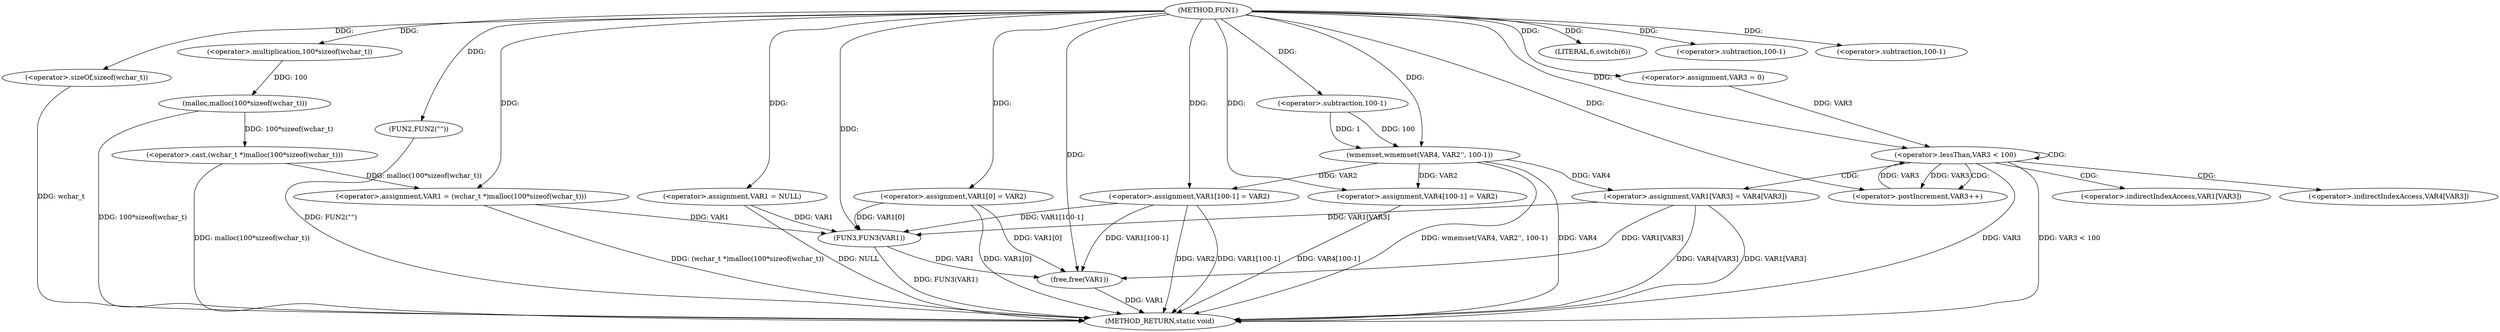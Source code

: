 digraph FUN1 {  
"1000100" [label = "(METHOD,FUN1)" ]
"1000173" [label = "(METHOD_RETURN,static void)" ]
"1000103" [label = "(<operator>.assignment,VAR1 = NULL)" ]
"1000107" [label = "(LITERAL,6,switch(6))" ]
"1000110" [label = "(<operator>.assignment,VAR1 = (wchar_t *)malloc(100*sizeof(wchar_t)))" ]
"1000112" [label = "(<operator>.cast,(wchar_t *)malloc(100*sizeof(wchar_t)))" ]
"1000114" [label = "(malloc,malloc(100*sizeof(wchar_t)))" ]
"1000115" [label = "(<operator>.multiplication,100*sizeof(wchar_t))" ]
"1000117" [label = "(<operator>.sizeOf,sizeof(wchar_t))" ]
"1000119" [label = "(<operator>.assignment,VAR1[0] = VAR2)" ]
"1000126" [label = "(FUN2,FUN2(\"\"))" ]
"1000132" [label = "(wmemset,wmemset(VAR4, VAR2'', 100-1))" ]
"1000135" [label = "(<operator>.subtraction,100-1)" ]
"1000138" [label = "(<operator>.assignment,VAR4[100-1] = VAR2)" ]
"1000141" [label = "(<operator>.subtraction,100-1)" ]
"1000146" [label = "(<operator>.assignment,VAR3 = 0)" ]
"1000149" [label = "(<operator>.lessThan,VAR3 < 100)" ]
"1000152" [label = "(<operator>.postIncrement,VAR3++)" ]
"1000155" [label = "(<operator>.assignment,VAR1[VAR3] = VAR4[VAR3])" ]
"1000162" [label = "(<operator>.assignment,VAR1[100-1] = VAR2)" ]
"1000165" [label = "(<operator>.subtraction,100-1)" ]
"1000169" [label = "(FUN3,FUN3(VAR1))" ]
"1000171" [label = "(free,free(VAR1))" ]
"1000156" [label = "(<operator>.indirectIndexAccess,VAR1[VAR3])" ]
"1000159" [label = "(<operator>.indirectIndexAccess,VAR4[VAR3])" ]
  "1000171" -> "1000173"  [ label = "DDG: VAR1"] 
  "1000169" -> "1000173"  [ label = "DDG: FUN3(VAR1)"] 
  "1000103" -> "1000173"  [ label = "DDG: NULL"] 
  "1000112" -> "1000173"  [ label = "DDG: malloc(100*sizeof(wchar_t))"] 
  "1000114" -> "1000173"  [ label = "DDG: 100*sizeof(wchar_t)"] 
  "1000149" -> "1000173"  [ label = "DDG: VAR3 < 100"] 
  "1000117" -> "1000173"  [ label = "DDG: wchar_t"] 
  "1000149" -> "1000173"  [ label = "DDG: VAR3"] 
  "1000155" -> "1000173"  [ label = "DDG: VAR4[VAR3]"] 
  "1000162" -> "1000173"  [ label = "DDG: VAR2"] 
  "1000126" -> "1000173"  [ label = "DDG: FUN2(\"\")"] 
  "1000132" -> "1000173"  [ label = "DDG: wmemset(VAR4, VAR2'', 100-1)"] 
  "1000138" -> "1000173"  [ label = "DDG: VAR4[100-1]"] 
  "1000132" -> "1000173"  [ label = "DDG: VAR4"] 
  "1000110" -> "1000173"  [ label = "DDG: (wchar_t *)malloc(100*sizeof(wchar_t))"] 
  "1000119" -> "1000173"  [ label = "DDG: VAR1[0]"] 
  "1000155" -> "1000173"  [ label = "DDG: VAR1[VAR3]"] 
  "1000162" -> "1000173"  [ label = "DDG: VAR1[100-1]"] 
  "1000100" -> "1000103"  [ label = "DDG: "] 
  "1000100" -> "1000107"  [ label = "DDG: "] 
  "1000112" -> "1000110"  [ label = "DDG: malloc(100*sizeof(wchar_t))"] 
  "1000100" -> "1000110"  [ label = "DDG: "] 
  "1000114" -> "1000112"  [ label = "DDG: 100*sizeof(wchar_t)"] 
  "1000115" -> "1000114"  [ label = "DDG: 100"] 
  "1000100" -> "1000115"  [ label = "DDG: "] 
  "1000100" -> "1000117"  [ label = "DDG: "] 
  "1000100" -> "1000119"  [ label = "DDG: "] 
  "1000100" -> "1000126"  [ label = "DDG: "] 
  "1000100" -> "1000132"  [ label = "DDG: "] 
  "1000135" -> "1000132"  [ label = "DDG: 100"] 
  "1000135" -> "1000132"  [ label = "DDG: 1"] 
  "1000100" -> "1000135"  [ label = "DDG: "] 
  "1000132" -> "1000138"  [ label = "DDG: VAR2"] 
  "1000100" -> "1000138"  [ label = "DDG: "] 
  "1000100" -> "1000141"  [ label = "DDG: "] 
  "1000100" -> "1000146"  [ label = "DDG: "] 
  "1000152" -> "1000149"  [ label = "DDG: VAR3"] 
  "1000146" -> "1000149"  [ label = "DDG: VAR3"] 
  "1000100" -> "1000149"  [ label = "DDG: "] 
  "1000149" -> "1000152"  [ label = "DDG: VAR3"] 
  "1000100" -> "1000152"  [ label = "DDG: "] 
  "1000132" -> "1000155"  [ label = "DDG: VAR4"] 
  "1000100" -> "1000162"  [ label = "DDG: "] 
  "1000132" -> "1000162"  [ label = "DDG: VAR2"] 
  "1000100" -> "1000165"  [ label = "DDG: "] 
  "1000103" -> "1000169"  [ label = "DDG: VAR1"] 
  "1000119" -> "1000169"  [ label = "DDG: VAR1[0]"] 
  "1000155" -> "1000169"  [ label = "DDG: VAR1[VAR3]"] 
  "1000162" -> "1000169"  [ label = "DDG: VAR1[100-1]"] 
  "1000110" -> "1000169"  [ label = "DDG: VAR1"] 
  "1000100" -> "1000169"  [ label = "DDG: "] 
  "1000119" -> "1000171"  [ label = "DDG: VAR1[0]"] 
  "1000169" -> "1000171"  [ label = "DDG: VAR1"] 
  "1000155" -> "1000171"  [ label = "DDG: VAR1[VAR3]"] 
  "1000162" -> "1000171"  [ label = "DDG: VAR1[100-1]"] 
  "1000100" -> "1000171"  [ label = "DDG: "] 
  "1000149" -> "1000159"  [ label = "CDG: "] 
  "1000149" -> "1000155"  [ label = "CDG: "] 
  "1000149" -> "1000156"  [ label = "CDG: "] 
  "1000149" -> "1000152"  [ label = "CDG: "] 
  "1000149" -> "1000149"  [ label = "CDG: "] 
}
